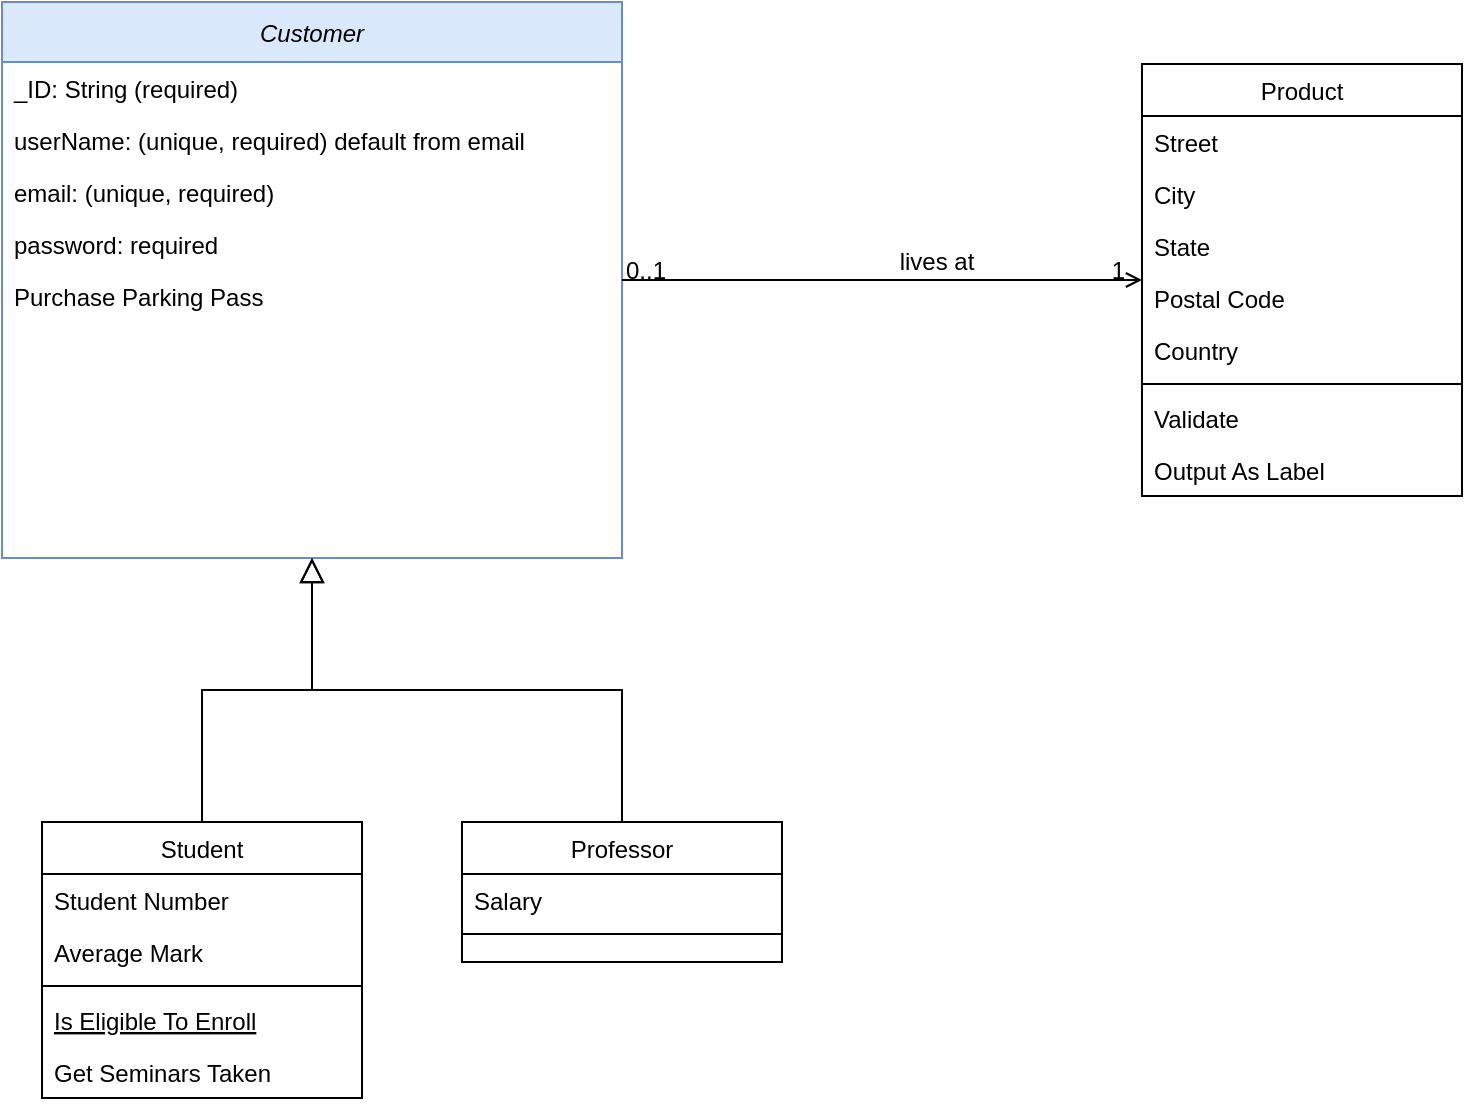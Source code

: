 <mxfile version="26.1.3" pages="2">
  <diagram id="C5RBs43oDa-KdzZeNtuy" name="Page-1">
    <mxGraphModel dx="1005" dy="1026" grid="1" gridSize="10" guides="1" tooltips="1" connect="1" arrows="1" fold="1" page="0" pageScale="1" pageWidth="1169" pageHeight="827" background="none" math="0" shadow="0">
      <root>
        <mxCell id="WIyWlLk6GJQsqaUBKTNV-0" />
        <mxCell id="WIyWlLk6GJQsqaUBKTNV-1" parent="WIyWlLk6GJQsqaUBKTNV-0" />
        <mxCell id="zkfFHV4jXpPFQw0GAbJ--0" value="Customer" style="swimlane;fontStyle=2;align=center;verticalAlign=middle;childLayout=stackLayout;horizontal=1;startSize=30;horizontalStack=0;resizeParent=1;resizeLast=0;collapsible=1;marginBottom=0;rounded=0;shadow=0;strokeWidth=1;fillColor=#dae8fc;strokeColor=#6c8ebf;gradientColor=none;glass=0;labelPosition=center;verticalLabelPosition=middle;arcSize=17;" parent="WIyWlLk6GJQsqaUBKTNV-1" vertex="1">
          <mxGeometry x="100" y="-50" width="310" height="278" as="geometry">
            <mxRectangle x="230" y="140" width="160" height="26" as="alternateBounds" />
          </mxGeometry>
        </mxCell>
        <mxCell id="zkfFHV4jXpPFQw0GAbJ--1" value="_ID: String (required)" style="text;align=left;verticalAlign=middle;spacingLeft=4;spacingRight=4;overflow=hidden;rotatable=1;points=[[0,0.5],[1,0.5]];portConstraint=eastwest;fillColor=none;horizontal=1;spacingTop=0;container=0;movable=1;resizable=1;deletable=1;editable=1;locked=0;connectable=1;fillStyle=dashed;strokeColor=none;" parent="zkfFHV4jXpPFQw0GAbJ--0" vertex="1">
          <mxGeometry y="30" width="310" height="26" as="geometry" />
        </mxCell>
        <mxCell id="zkfFHV4jXpPFQw0GAbJ--2" value="userName: (unique, required) default from email&#xa;" style="text;align=left;verticalAlign=top;spacingLeft=4;spacingRight=4;overflow=hidden;rotatable=0;points=[[0,0.5],[1,0.5]];portConstraint=eastwest;rounded=0;shadow=0;html=0;fontStyle=0;labelBackgroundColor=none;" parent="zkfFHV4jXpPFQw0GAbJ--0" vertex="1">
          <mxGeometry y="56" width="310" height="26" as="geometry" />
        </mxCell>
        <mxCell id="zkfFHV4jXpPFQw0GAbJ--5" value="email: (unique, required)" style="text;align=left;verticalAlign=top;spacingLeft=4;spacingRight=4;overflow=hidden;rotatable=0;points=[[0,0.5],[1,0.5]];portConstraint=eastwest;" parent="zkfFHV4jXpPFQw0GAbJ--0" vertex="1">
          <mxGeometry y="82" width="310" height="26" as="geometry" />
        </mxCell>
        <mxCell id="zkfFHV4jXpPFQw0GAbJ--3" value="password: required&#xa;" style="text;align=left;verticalAlign=top;spacingLeft=4;spacingRight=4;overflow=hidden;rotatable=0;points=[[0,0.5],[1,0.5]];portConstraint=eastwest;rounded=0;shadow=0;html=0;" parent="zkfFHV4jXpPFQw0GAbJ--0" vertex="1">
          <mxGeometry y="108" width="310" height="26" as="geometry" />
        </mxCell>
        <mxCell id="3YXD5WL7k8-5RHGGD3u7-1" value="Purchase Parking Pass" style="text;align=left;verticalAlign=top;spacingLeft=4;spacingRight=4;overflow=hidden;rotatable=0;points=[[0,0.5],[1,0.5]];portConstraint=eastwest;" vertex="1" parent="zkfFHV4jXpPFQw0GAbJ--0">
          <mxGeometry y="134" width="310" height="26" as="geometry" />
        </mxCell>
        <mxCell id="zkfFHV4jXpPFQw0GAbJ--6" value="Student" style="swimlane;fontStyle=0;align=center;verticalAlign=top;childLayout=stackLayout;horizontal=1;startSize=26;horizontalStack=0;resizeParent=1;resizeLast=0;collapsible=1;marginBottom=0;rounded=0;shadow=0;strokeWidth=1;" parent="WIyWlLk6GJQsqaUBKTNV-1" vertex="1">
          <mxGeometry x="120" y="360" width="160" height="138" as="geometry">
            <mxRectangle x="130" y="380" width="160" height="26" as="alternateBounds" />
          </mxGeometry>
        </mxCell>
        <mxCell id="zkfFHV4jXpPFQw0GAbJ--7" value="Student Number" style="text;align=left;verticalAlign=top;spacingLeft=4;spacingRight=4;overflow=hidden;rotatable=0;points=[[0,0.5],[1,0.5]];portConstraint=eastwest;" parent="zkfFHV4jXpPFQw0GAbJ--6" vertex="1">
          <mxGeometry y="26" width="160" height="26" as="geometry" />
        </mxCell>
        <mxCell id="zkfFHV4jXpPFQw0GAbJ--8" value="Average Mark" style="text;align=left;verticalAlign=top;spacingLeft=4;spacingRight=4;overflow=hidden;rotatable=0;points=[[0,0.5],[1,0.5]];portConstraint=eastwest;rounded=0;shadow=0;html=0;" parent="zkfFHV4jXpPFQw0GAbJ--6" vertex="1">
          <mxGeometry y="52" width="160" height="26" as="geometry" />
        </mxCell>
        <mxCell id="zkfFHV4jXpPFQw0GAbJ--9" value="" style="line;html=1;strokeWidth=1;align=left;verticalAlign=middle;spacingTop=-1;spacingLeft=3;spacingRight=3;rotatable=0;labelPosition=right;points=[];portConstraint=eastwest;" parent="zkfFHV4jXpPFQw0GAbJ--6" vertex="1">
          <mxGeometry y="78" width="160" height="8" as="geometry" />
        </mxCell>
        <mxCell id="zkfFHV4jXpPFQw0GAbJ--10" value="Is Eligible To Enroll" style="text;align=left;verticalAlign=top;spacingLeft=4;spacingRight=4;overflow=hidden;rotatable=0;points=[[0,0.5],[1,0.5]];portConstraint=eastwest;fontStyle=4" parent="zkfFHV4jXpPFQw0GAbJ--6" vertex="1">
          <mxGeometry y="86" width="160" height="26" as="geometry" />
        </mxCell>
        <mxCell id="zkfFHV4jXpPFQw0GAbJ--11" value="Get Seminars Taken" style="text;align=left;verticalAlign=top;spacingLeft=4;spacingRight=4;overflow=hidden;rotatable=0;points=[[0,0.5],[1,0.5]];portConstraint=eastwest;" parent="zkfFHV4jXpPFQw0GAbJ--6" vertex="1">
          <mxGeometry y="112" width="160" height="26" as="geometry" />
        </mxCell>
        <mxCell id="zkfFHV4jXpPFQw0GAbJ--12" value="" style="endArrow=block;endSize=10;endFill=0;shadow=0;strokeWidth=1;rounded=0;curved=0;edgeStyle=elbowEdgeStyle;elbow=vertical;" parent="WIyWlLk6GJQsqaUBKTNV-1" source="zkfFHV4jXpPFQw0GAbJ--6" target="zkfFHV4jXpPFQw0GAbJ--0" edge="1">
          <mxGeometry width="160" relative="1" as="geometry">
            <mxPoint x="200" y="203" as="sourcePoint" />
            <mxPoint x="200" y="203" as="targetPoint" />
          </mxGeometry>
        </mxCell>
        <mxCell id="zkfFHV4jXpPFQw0GAbJ--13" value="Professor" style="swimlane;fontStyle=0;align=center;verticalAlign=top;childLayout=stackLayout;horizontal=1;startSize=26;horizontalStack=0;resizeParent=1;resizeLast=0;collapsible=1;marginBottom=0;rounded=0;shadow=0;strokeWidth=1;" parent="WIyWlLk6GJQsqaUBKTNV-1" vertex="1">
          <mxGeometry x="330" y="360" width="160" height="70" as="geometry">
            <mxRectangle x="340" y="380" width="170" height="26" as="alternateBounds" />
          </mxGeometry>
        </mxCell>
        <mxCell id="zkfFHV4jXpPFQw0GAbJ--14" value="Salary" style="text;align=left;verticalAlign=top;spacingLeft=4;spacingRight=4;overflow=hidden;rotatable=0;points=[[0,0.5],[1,0.5]];portConstraint=eastwest;" parent="zkfFHV4jXpPFQw0GAbJ--13" vertex="1">
          <mxGeometry y="26" width="160" height="26" as="geometry" />
        </mxCell>
        <mxCell id="zkfFHV4jXpPFQw0GAbJ--15" value="" style="line;html=1;strokeWidth=1;align=left;verticalAlign=middle;spacingTop=-1;spacingLeft=3;spacingRight=3;rotatable=0;labelPosition=right;points=[];portConstraint=eastwest;" parent="zkfFHV4jXpPFQw0GAbJ--13" vertex="1">
          <mxGeometry y="52" width="160" height="8" as="geometry" />
        </mxCell>
        <mxCell id="zkfFHV4jXpPFQw0GAbJ--16" value="" style="endArrow=block;endSize=10;endFill=0;shadow=0;strokeWidth=1;rounded=0;curved=0;edgeStyle=elbowEdgeStyle;elbow=vertical;" parent="WIyWlLk6GJQsqaUBKTNV-1" source="zkfFHV4jXpPFQw0GAbJ--13" target="zkfFHV4jXpPFQw0GAbJ--0" edge="1">
          <mxGeometry width="160" relative="1" as="geometry">
            <mxPoint x="210" y="373" as="sourcePoint" />
            <mxPoint x="310" y="271" as="targetPoint" />
          </mxGeometry>
        </mxCell>
        <mxCell id="zkfFHV4jXpPFQw0GAbJ--17" value="Product" style="swimlane;fontStyle=0;align=center;verticalAlign=top;childLayout=stackLayout;horizontal=1;startSize=26;horizontalStack=0;resizeParent=1;resizeLast=0;collapsible=1;marginBottom=0;rounded=0;shadow=0;strokeWidth=1;" parent="WIyWlLk6GJQsqaUBKTNV-1" vertex="1">
          <mxGeometry x="670" y="-19" width="160" height="216" as="geometry">
            <mxRectangle x="550" y="140" width="160" height="26" as="alternateBounds" />
          </mxGeometry>
        </mxCell>
        <mxCell id="zkfFHV4jXpPFQw0GAbJ--18" value="Street" style="text;align=left;verticalAlign=top;spacingLeft=4;spacingRight=4;overflow=hidden;rotatable=0;points=[[0,0.5],[1,0.5]];portConstraint=eastwest;" parent="zkfFHV4jXpPFQw0GAbJ--17" vertex="1">
          <mxGeometry y="26" width="160" height="26" as="geometry" />
        </mxCell>
        <mxCell id="zkfFHV4jXpPFQw0GAbJ--19" value="City" style="text;align=left;verticalAlign=top;spacingLeft=4;spacingRight=4;overflow=hidden;rotatable=0;points=[[0,0.5],[1,0.5]];portConstraint=eastwest;rounded=0;shadow=0;html=0;" parent="zkfFHV4jXpPFQw0GAbJ--17" vertex="1">
          <mxGeometry y="52" width="160" height="26" as="geometry" />
        </mxCell>
        <mxCell id="zkfFHV4jXpPFQw0GAbJ--20" value="State" style="text;align=left;verticalAlign=top;spacingLeft=4;spacingRight=4;overflow=hidden;rotatable=0;points=[[0,0.5],[1,0.5]];portConstraint=eastwest;rounded=0;shadow=0;html=0;" parent="zkfFHV4jXpPFQw0GAbJ--17" vertex="1">
          <mxGeometry y="78" width="160" height="26" as="geometry" />
        </mxCell>
        <mxCell id="zkfFHV4jXpPFQw0GAbJ--21" value="Postal Code" style="text;align=left;verticalAlign=top;spacingLeft=4;spacingRight=4;overflow=hidden;rotatable=0;points=[[0,0.5],[1,0.5]];portConstraint=eastwest;rounded=0;shadow=0;html=0;" parent="zkfFHV4jXpPFQw0GAbJ--17" vertex="1">
          <mxGeometry y="104" width="160" height="26" as="geometry" />
        </mxCell>
        <mxCell id="zkfFHV4jXpPFQw0GAbJ--22" value="Country" style="text;align=left;verticalAlign=top;spacingLeft=4;spacingRight=4;overflow=hidden;rotatable=0;points=[[0,0.5],[1,0.5]];portConstraint=eastwest;rounded=0;shadow=0;html=0;" parent="zkfFHV4jXpPFQw0GAbJ--17" vertex="1">
          <mxGeometry y="130" width="160" height="26" as="geometry" />
        </mxCell>
        <mxCell id="zkfFHV4jXpPFQw0GAbJ--23" value="" style="line;html=1;strokeWidth=1;align=left;verticalAlign=middle;spacingTop=-1;spacingLeft=3;spacingRight=3;rotatable=0;labelPosition=right;points=[];portConstraint=eastwest;" parent="zkfFHV4jXpPFQw0GAbJ--17" vertex="1">
          <mxGeometry y="156" width="160" height="8" as="geometry" />
        </mxCell>
        <mxCell id="zkfFHV4jXpPFQw0GAbJ--24" value="Validate" style="text;align=left;verticalAlign=top;spacingLeft=4;spacingRight=4;overflow=hidden;rotatable=0;points=[[0,0.5],[1,0.5]];portConstraint=eastwest;" parent="zkfFHV4jXpPFQw0GAbJ--17" vertex="1">
          <mxGeometry y="164" width="160" height="26" as="geometry" />
        </mxCell>
        <mxCell id="zkfFHV4jXpPFQw0GAbJ--25" value="Output As Label" style="text;align=left;verticalAlign=top;spacingLeft=4;spacingRight=4;overflow=hidden;rotatable=0;points=[[0,0.5],[1,0.5]];portConstraint=eastwest;" parent="zkfFHV4jXpPFQw0GAbJ--17" vertex="1">
          <mxGeometry y="190" width="160" height="26" as="geometry" />
        </mxCell>
        <mxCell id="zkfFHV4jXpPFQw0GAbJ--26" value="" style="endArrow=open;shadow=0;strokeWidth=1;rounded=0;curved=0;endFill=1;edgeStyle=elbowEdgeStyle;elbow=vertical;" parent="WIyWlLk6GJQsqaUBKTNV-1" source="zkfFHV4jXpPFQw0GAbJ--0" target="zkfFHV4jXpPFQw0GAbJ--17" edge="1">
          <mxGeometry x="0.5" y="41" relative="1" as="geometry">
            <mxPoint x="380" y="192" as="sourcePoint" />
            <mxPoint x="540" y="192" as="targetPoint" />
            <mxPoint x="-40" y="32" as="offset" />
          </mxGeometry>
        </mxCell>
        <mxCell id="zkfFHV4jXpPFQw0GAbJ--27" value="0..1" style="resizable=0;align=left;verticalAlign=bottom;labelBackgroundColor=none;fontSize=12;" parent="zkfFHV4jXpPFQw0GAbJ--26" connectable="0" vertex="1">
          <mxGeometry x="-1" relative="1" as="geometry">
            <mxPoint y="4" as="offset" />
          </mxGeometry>
        </mxCell>
        <mxCell id="zkfFHV4jXpPFQw0GAbJ--28" value="1" style="resizable=0;align=right;verticalAlign=bottom;labelBackgroundColor=none;fontSize=12;" parent="zkfFHV4jXpPFQw0GAbJ--26" connectable="0" vertex="1">
          <mxGeometry x="1" relative="1" as="geometry">
            <mxPoint x="-7" y="4" as="offset" />
          </mxGeometry>
        </mxCell>
        <mxCell id="zkfFHV4jXpPFQw0GAbJ--29" value="lives at" style="text;html=1;resizable=0;points=[];;align=center;verticalAlign=middle;labelBackgroundColor=none;rounded=0;shadow=0;strokeWidth=1;fontSize=12;" parent="zkfFHV4jXpPFQw0GAbJ--26" vertex="1" connectable="0">
          <mxGeometry x="0.5" y="49" relative="1" as="geometry">
            <mxPoint x="-38" y="40" as="offset" />
          </mxGeometry>
        </mxCell>
      </root>
    </mxGraphModel>
  </diagram>
  <diagram id="ng6bCuu9ps39AD-uG_Up" name="Trang-2">
    <mxGraphModel dx="1340" dy="835" grid="1" gridSize="10" guides="1" tooltips="1" connect="1" arrows="1" fold="1" page="1" pageScale="1" pageWidth="1169" pageHeight="827" math="0" shadow="0">
      <root>
        <mxCell id="0" />
        <mxCell id="1" parent="0" />
        <mxCell id="6G9M2cNqyrZpUoSZgNi6-38" value="Customer" style="swimlane;startSize=30;fillColor=#f8cecc;strokeColor=#b85450;" parent="1" vertex="1">
          <mxGeometry x="80" y="70" width="330" height="360" as="geometry" />
        </mxCell>
        <mxCell id="6G9M2cNqyrZpUoSZgNi6-39" value="_id" style="text;html=1;align=center;verticalAlign=middle;resizable=0;points=[];autosize=1;strokeColor=none;fillColor=default;fontStyle=1;labelBorderColor=none;labelBackgroundColor=none;fontColor=light-dark(#ff0000, #ededed);fontSize=13;" parent="6G9M2cNqyrZpUoSZgNi6-38" vertex="1">
          <mxGeometry x="20" y="40" width="40" height="30" as="geometry" />
        </mxCell>
        <mxCell id="6G9M2cNqyrZpUoSZgNi6-40" value="String (required)" style="text;html=1;align=center;verticalAlign=middle;resizable=0;points=[];autosize=1;strokeColor=none;fillColor=none;" parent="6G9M2cNqyrZpUoSZgNi6-38" vertex="1">
          <mxGeometry x="70" y="40" width="110" height="30" as="geometry" />
        </mxCell>
        <mxCell id="6G9M2cNqyrZpUoSZgNi6-42" value="email" style="text;html=1;align=center;verticalAlign=middle;resizable=0;points=[];autosize=1;strokeColor=none;fillColor=default;fontStyle=1;labelBorderColor=none;labelBackgroundColor=none;fontColor=light-dark(#ff0000, #ededed);fontSize=13;" parent="6G9M2cNqyrZpUoSZgNi6-38" vertex="1">
          <mxGeometry x="20" y="70" width="50" height="30" as="geometry" />
        </mxCell>
        <mxCell id="6G9M2cNqyrZpUoSZgNi6-43" value="unique, required" style="text;html=1;align=center;verticalAlign=middle;resizable=0;points=[];autosize=1;strokeColor=none;fillColor=none;" parent="6G9M2cNqyrZpUoSZgNi6-38" vertex="1">
          <mxGeometry x="70" y="70" width="110" height="30" as="geometry" />
        </mxCell>
        <mxCell id="6G9M2cNqyrZpUoSZgNi6-44" value="userName" style="text;html=1;align=center;verticalAlign=middle;resizable=0;points=[];autosize=1;strokeColor=none;fillColor=default;fontStyle=1;labelBorderColor=none;labelBackgroundColor=none;fontColor=light-dark(#ff0000, #ededed);fontSize=13;" parent="6G9M2cNqyrZpUoSZgNi6-38" vertex="1">
          <mxGeometry x="20" y="100" width="80" height="30" as="geometry" />
        </mxCell>
        <mxCell id="6G9M2cNqyrZpUoSZgNi6-45" value="(unique, required) default from email" style="text;html=1;align=center;verticalAlign=middle;resizable=0;points=[];autosize=1;strokeColor=none;fillColor=none;" parent="6G9M2cNqyrZpUoSZgNi6-38" vertex="1">
          <mxGeometry x="100" y="100" width="220" height="30" as="geometry" />
        </mxCell>
        <mxCell id="6G9M2cNqyrZpUoSZgNi6-46" value="password" style="text;html=1;align=center;verticalAlign=middle;resizable=0;points=[];autosize=1;strokeColor=none;fillColor=default;fontStyle=1;labelBorderColor=none;labelBackgroundColor=none;fontColor=light-dark(#ff0000, #ededed);fontSize=13;" parent="6G9M2cNqyrZpUoSZgNi6-38" vertex="1">
          <mxGeometry x="20" y="130" width="80" height="30" as="geometry" />
        </mxCell>
        <mxCell id="6G9M2cNqyrZpUoSZgNi6-47" value="String (required)" style="text;html=1;align=center;verticalAlign=middle;resizable=0;points=[];autosize=1;strokeColor=none;fillColor=none;" parent="6G9M2cNqyrZpUoSZgNi6-38" vertex="1">
          <mxGeometry x="100" y="130" width="110" height="30" as="geometry" />
        </mxCell>
        <mxCell id="jI9gdEdgTyAprfT7nVUG-1" value="avatar" style="text;html=1;align=center;verticalAlign=middle;resizable=0;points=[];autosize=1;strokeColor=none;fillColor=default;fontStyle=1;labelBorderColor=none;labelBackgroundColor=none;fontColor=light-dark(#ff0000, #ededed);fontSize=13;" vertex="1" parent="6G9M2cNqyrZpUoSZgNi6-38">
          <mxGeometry x="20" y="160" width="60" height="30" as="geometry" />
        </mxCell>
        <mxCell id="jI9gdEdgTyAprfT7nVUG-2" value="image" style="text;html=1;align=center;verticalAlign=middle;resizable=0;points=[];autosize=1;strokeColor=none;fillColor=none;" vertex="1" parent="6G9M2cNqyrZpUoSZgNi6-38">
          <mxGeometry x="80" y="160" width="60" height="30" as="geometry" />
        </mxCell>
        <mxCell id="jI9gdEdgTyAprfT7nVUG-3" value="password" style="text;html=1;align=center;verticalAlign=middle;resizable=0;points=[];autosize=1;strokeColor=none;fillColor=default;fontStyle=1;labelBorderColor=none;labelBackgroundColor=none;fontColor=light-dark(#ff0000, #ededed);fontSize=13;" vertex="1" parent="6G9M2cNqyrZpUoSZgNi6-38">
          <mxGeometry x="20" y="190" width="80" height="30" as="geometry" />
        </mxCell>
        <mxCell id="jI9gdEdgTyAprfT7nVUG-4" value="String (required)" style="text;html=1;align=center;verticalAlign=middle;resizable=0;points=[];autosize=1;strokeColor=none;fillColor=none;" vertex="1" parent="6G9M2cNqyrZpUoSZgNi6-38">
          <mxGeometry x="100" y="190" width="110" height="30" as="geometry" />
        </mxCell>
        <mxCell id="jI9gdEdgTyAprfT7nVUG-5" value="role" style="text;html=1;align=center;verticalAlign=middle;resizable=0;points=[];autosize=1;strokeColor=none;fillColor=default;fontStyle=1;labelBorderColor=none;labelBackgroundColor=none;fontColor=light-dark(#ff0000, #ededed);fontSize=13;" vertex="1" parent="6G9M2cNqyrZpUoSZgNi6-38">
          <mxGeometry x="20" y="220" width="50" height="30" as="geometry" />
        </mxCell>
        <mxCell id="jI9gdEdgTyAprfT7nVUG-6" value="setDefault(client, admin)" style="text;html=1;align=center;verticalAlign=middle;resizable=0;points=[];autosize=1;strokeColor=none;fillColor=none;" vertex="1" parent="6G9M2cNqyrZpUoSZgNi6-38">
          <mxGeometry x="70" y="220" width="150" height="30" as="geometry" />
        </mxCell>
        <mxCell id="jI9gdEdgTyAprfT7nVUG-7" value="isActive" style="text;html=1;align=center;verticalAlign=middle;resizable=0;points=[];autosize=1;strokeColor=none;fillColor=default;fontStyle=1;labelBorderColor=none;labelBackgroundColor=none;fontColor=light-dark(#ff0000, #ededed);fontSize=13;" vertex="1" parent="6G9M2cNqyrZpUoSZgNi6-38">
          <mxGeometry x="20" y="250" width="70" height="30" as="geometry" />
        </mxCell>
        <mxCell id="jI9gdEdgTyAprfT7nVUG-8" value="Boolean &amp;lt;default: false&amp;gt;" style="text;html=1;align=center;verticalAlign=middle;resizable=0;points=[];autosize=1;strokeColor=none;fillColor=none;" vertex="1" parent="6G9M2cNqyrZpUoSZgNi6-38">
          <mxGeometry x="90" y="250" width="150" height="30" as="geometry" />
        </mxCell>
        <mxCell id="jI9gdEdgTyAprfT7nVUG-9" value="createdAt" style="text;html=1;align=center;verticalAlign=middle;resizable=0;points=[];autosize=1;strokeColor=none;fillColor=default;fontStyle=1;labelBorderColor=none;labelBackgroundColor=none;fontColor=light-dark(#ff0000, #ededed);fontSize=13;" vertex="1" parent="6G9M2cNqyrZpUoSZgNi6-38">
          <mxGeometry x="20" y="280" width="80" height="30" as="geometry" />
        </mxCell>
        <mxCell id="jI9gdEdgTyAprfT7nVUG-10" value="timeStamp &amp;lt;default: Date.now&amp;gt;" style="text;html=1;align=center;verticalAlign=middle;resizable=0;points=[];autosize=1;strokeColor=none;fillColor=none;" vertex="1" parent="6G9M2cNqyrZpUoSZgNi6-38">
          <mxGeometry x="100" y="280" width="190" height="30" as="geometry" />
        </mxCell>
        <mxCell id="jI9gdEdgTyAprfT7nVUG-11" value="updatedAt" style="text;html=1;align=center;verticalAlign=middle;resizable=0;points=[];autosize=1;strokeColor=none;fillColor=default;fontStyle=1;labelBorderColor=none;labelBackgroundColor=none;fontColor=light-dark(#ff0000, #ededed);fontSize=13;" vertex="1" parent="6G9M2cNqyrZpUoSZgNi6-38">
          <mxGeometry x="20" y="310" width="80" height="30" as="geometry" />
        </mxCell>
        <mxCell id="jI9gdEdgTyAprfT7nVUG-12" value="timeStamp &amp;lt;default: null&amp;gt;" style="text;html=1;align=center;verticalAlign=middle;resizable=0;points=[];autosize=1;strokeColor=none;fillColor=none;" vertex="1" parent="6G9M2cNqyrZpUoSZgNi6-38">
          <mxGeometry x="115" y="310" width="160" height="30" as="geometry" />
        </mxCell>
        <mxCell id="jI9gdEdgTyAprfT7nVUG-13" value="Product" style="swimlane;startSize=30;fillColor=#f8cecc;strokeColor=#b85450;" vertex="1" parent="1">
          <mxGeometry x="600" y="100" width="330" height="430" as="geometry" />
        </mxCell>
        <mxCell id="jI9gdEdgTyAprfT7nVUG-14" value="_id" style="text;html=1;align=center;verticalAlign=middle;resizable=0;points=[];autosize=1;strokeColor=none;fillColor=default;fontStyle=1;labelBorderColor=none;labelBackgroundColor=none;fontColor=light-dark(#ff0000, #ededed);fontSize=13;" vertex="1" parent="jI9gdEdgTyAprfT7nVUG-13">
          <mxGeometry x="20" y="40" width="40" height="30" as="geometry" />
        </mxCell>
        <mxCell id="jI9gdEdgTyAprfT7nVUG-15" value="String (required)" style="text;html=1;align=center;verticalAlign=middle;resizable=0;points=[];autosize=1;strokeColor=none;fillColor=none;" vertex="1" parent="jI9gdEdgTyAprfT7nVUG-13">
          <mxGeometry x="70" y="40" width="110" height="30" as="geometry" />
        </mxCell>
        <mxCell id="jI9gdEdgTyAprfT7nVUG-16" value="brand" style="text;html=1;align=center;verticalAlign=middle;resizable=0;points=[];autosize=1;strokeColor=none;fillColor=default;fontStyle=1;labelBorderColor=none;labelBackgroundColor=none;fontColor=light-dark(#ff0000, #ededed);fontSize=13;" vertex="1" parent="jI9gdEdgTyAprfT7nVUG-13">
          <mxGeometry x="20" y="130" width="60" height="30" as="geometry" />
        </mxCell>
        <mxCell id="jI9gdEdgTyAprfT7nVUG-17" value="String(required)" style="text;html=1;align=center;verticalAlign=middle;resizable=0;points=[];autosize=1;strokeColor=none;fillColor=none;" vertex="1" parent="jI9gdEdgTyAprfT7nVUG-13">
          <mxGeometry x="85" y="130" width="110" height="30" as="geometry" />
        </mxCell>
        <mxCell id="jI9gdEdgTyAprfT7nVUG-18" value="color" style="text;html=1;align=center;verticalAlign=middle;resizable=0;points=[];autosize=1;strokeColor=none;fillColor=default;fontStyle=1;labelBorderColor=none;labelBackgroundColor=none;fontColor=light-dark(#ff0000, #ededed);fontSize=13;" vertex="1" parent="jI9gdEdgTyAprfT7nVUG-13">
          <mxGeometry x="20" y="160" width="50" height="30" as="geometry" />
        </mxCell>
        <mxCell id="jI9gdEdgTyAprfT7nVUG-19" value="Array[]" style="text;html=1;align=center;verticalAlign=middle;resizable=0;points=[];autosize=1;strokeColor=none;fillColor=none;" vertex="1" parent="jI9gdEdgTyAprfT7nVUG-13">
          <mxGeometry x="85" y="160" width="60" height="30" as="geometry" />
        </mxCell>
        <mxCell id="jI9gdEdgTyAprfT7nVUG-20" value="size" style="text;html=1;align=center;verticalAlign=middle;resizable=0;points=[];autosize=1;strokeColor=none;fillColor=default;fontStyle=1;labelBorderColor=none;labelBackgroundColor=none;fontColor=light-dark(#ff0000, #ededed);fontSize=13;" vertex="1" parent="jI9gdEdgTyAprfT7nVUG-13">
          <mxGeometry x="20" y="190" width="50" height="30" as="geometry" />
        </mxCell>
        <mxCell id="jI9gdEdgTyAprfT7nVUG-21" value="Array[]" style="text;html=1;align=center;verticalAlign=middle;resizable=0;points=[];autosize=1;strokeColor=none;fillColor=none;" vertex="1" parent="jI9gdEdgTyAprfT7nVUG-13">
          <mxGeometry x="85" y="190" width="60" height="30" as="geometry" />
        </mxCell>
        <mxCell id="jI9gdEdgTyAprfT7nVUG-22" value="image" style="text;html=1;align=center;verticalAlign=middle;resizable=0;points=[];autosize=1;strokeColor=none;fillColor=default;fontStyle=1;labelBorderColor=none;labelBackgroundColor=none;fontColor=light-dark(#ff0000, #ededed);fontSize=13;" vertex="1" parent="jI9gdEdgTyAprfT7nVUG-13">
          <mxGeometry x="20" y="220" width="60" height="30" as="geometry" />
        </mxCell>
        <mxCell id="jI9gdEdgTyAprfT7nVUG-23" value="Array[]" style="text;html=1;align=center;verticalAlign=middle;resizable=0;points=[];autosize=1;strokeColor=none;fillColor=none;" vertex="1" parent="jI9gdEdgTyAprfT7nVUG-13">
          <mxGeometry x="85" y="220" width="60" height="30" as="geometry" />
        </mxCell>
        <mxCell id="jI9gdEdgTyAprfT7nVUG-24" value="name" style="text;html=1;align=center;verticalAlign=middle;resizable=0;points=[];autosize=1;strokeColor=none;fillColor=default;fontStyle=1;labelBorderColor=none;labelBackgroundColor=none;fontColor=light-dark(#ff0000, #ededed);fontSize=13;" vertex="1" parent="jI9gdEdgTyAprfT7nVUG-13">
          <mxGeometry x="20" y="70" width="60" height="30" as="geometry" />
        </mxCell>
        <mxCell id="jI9gdEdgTyAprfT7nVUG-25" value="String (required)" style="text;html=1;align=center;verticalAlign=middle;resizable=0;points=[];autosize=1;strokeColor=none;fillColor=none;" vertex="1" parent="jI9gdEdgTyAprfT7nVUG-13">
          <mxGeometry x="80" y="70" width="110" height="30" as="geometry" />
        </mxCell>
        <mxCell id="jI9gdEdgTyAprfT7nVUG-26" value="desc" style="text;html=1;align=center;verticalAlign=middle;resizable=0;points=[];autosize=1;strokeColor=none;fillColor=default;fontStyle=1;labelBorderColor=none;labelBackgroundColor=none;fontColor=light-dark(#ff0000, #ededed);fontSize=13;" vertex="1" parent="jI9gdEdgTyAprfT7nVUG-13">
          <mxGeometry x="20" y="100" width="50" height="30" as="geometry" />
        </mxCell>
        <mxCell id="jI9gdEdgTyAprfT7nVUG-27" value="String" style="text;html=1;align=center;verticalAlign=middle;resizable=0;points=[];autosize=1;strokeColor=none;fillColor=none;" vertex="1" parent="jI9gdEdgTyAprfT7nVUG-13">
          <mxGeometry x="85" y="100" width="50" height="30" as="geometry" />
        </mxCell>
        <mxCell id="jI9gdEdgTyAprfT7nVUG-30" value="createdAt" style="text;html=1;align=center;verticalAlign=middle;resizable=0;points=[];autosize=1;strokeColor=none;fillColor=default;fontStyle=1;labelBorderColor=none;labelBackgroundColor=none;fontColor=light-dark(#ff0000, #ededed);fontSize=13;" vertex="1" parent="jI9gdEdgTyAprfT7nVUG-13">
          <mxGeometry x="20" y="313.5" width="80" height="30" as="geometry" />
        </mxCell>
        <mxCell id="jI9gdEdgTyAprfT7nVUG-31" value="timeStamp &amp;lt;default: Date.now&amp;gt;" style="text;html=1;align=center;verticalAlign=middle;resizable=0;points=[];autosize=1;strokeColor=none;fillColor=none;" vertex="1" parent="jI9gdEdgTyAprfT7nVUG-13">
          <mxGeometry x="100" y="314" width="190" height="30" as="geometry" />
        </mxCell>
        <mxCell id="jI9gdEdgTyAprfT7nVUG-32" value="updatedAt" style="text;html=1;align=center;verticalAlign=middle;resizable=0;points=[];autosize=1;strokeColor=none;fillColor=default;fontStyle=1;labelBorderColor=none;labelBackgroundColor=none;fontColor=light-dark(#ff0000, #ededed);fontSize=13;" vertex="1" parent="jI9gdEdgTyAprfT7nVUG-13">
          <mxGeometry x="20" y="344" width="80" height="30" as="geometry" />
        </mxCell>
        <mxCell id="jI9gdEdgTyAprfT7nVUG-33" value="timeStamp &amp;lt;default: null&amp;gt;" style="text;html=1;align=center;verticalAlign=middle;resizable=0;points=[];autosize=1;strokeColor=none;fillColor=none;" vertex="1" parent="jI9gdEdgTyAprfT7nVUG-13">
          <mxGeometry x="100" y="344" width="160" height="30" as="geometry" />
        </mxCell>
        <mxCell id="jI9gdEdgTyAprfT7nVUG-34" value="_destroy" style="text;html=1;align=center;verticalAlign=middle;resizable=0;points=[];autosize=1;strokeColor=none;fillColor=default;fontStyle=1;labelBorderColor=none;labelBackgroundColor=none;fontColor=light-dark(#ff0000, #ededed);fontSize=13;" vertex="1" parent="jI9gdEdgTyAprfT7nVUG-13">
          <mxGeometry x="25" y="374" width="70" height="30" as="geometry" />
        </mxCell>
        <mxCell id="jI9gdEdgTyAprfT7nVUG-35" value="Boolean &amp;lt;default: false&amp;gt;" style="text;html=1;align=center;verticalAlign=middle;resizable=0;points=[];autosize=1;strokeColor=none;fillColor=none;" vertex="1" parent="jI9gdEdgTyAprfT7nVUG-13">
          <mxGeometry x="105" y="374" width="150" height="30" as="geometry" />
        </mxCell>
        <mxCell id="jI9gdEdgTyAprfT7nVUG-36" value="price" style="text;html=1;align=center;verticalAlign=middle;resizable=0;points=[];autosize=1;strokeColor=none;fillColor=default;fontStyle=1;labelBorderColor=none;labelBackgroundColor=none;fontColor=light-dark(#ff0000, #ededed);fontSize=13;" vertex="1" parent="jI9gdEdgTyAprfT7nVUG-13">
          <mxGeometry x="20" y="250" width="50" height="30" as="geometry" />
        </mxCell>
        <mxCell id="jI9gdEdgTyAprfT7nVUG-37" value="Number" style="text;html=1;align=center;verticalAlign=middle;resizable=0;points=[];autosize=1;strokeColor=none;fillColor=none;" vertex="1" parent="jI9gdEdgTyAprfT7nVUG-13">
          <mxGeometry x="80" y="250" width="70" height="30" as="geometry" />
        </mxCell>
        <mxCell id="jI9gdEdgTyAprfT7nVUG-38" value="stock" style="text;html=1;align=center;verticalAlign=middle;resizable=0;points=[];autosize=1;strokeColor=none;fillColor=default;fontStyle=1;labelBorderColor=none;labelBackgroundColor=none;fontColor=light-dark(#ff0000, #ededed);fontSize=13;" vertex="1" parent="jI9gdEdgTyAprfT7nVUG-13">
          <mxGeometry x="20" y="280" width="50" height="30" as="geometry" />
        </mxCell>
        <mxCell id="jI9gdEdgTyAprfT7nVUG-39" value="Number" style="text;html=1;align=center;verticalAlign=middle;resizable=0;points=[];autosize=1;strokeColor=none;fillColor=none;" vertex="1" parent="jI9gdEdgTyAprfT7nVUG-13">
          <mxGeometry x="85" y="280" width="70" height="30" as="geometry" />
        </mxCell>
      </root>
    </mxGraphModel>
  </diagram>
</mxfile>
